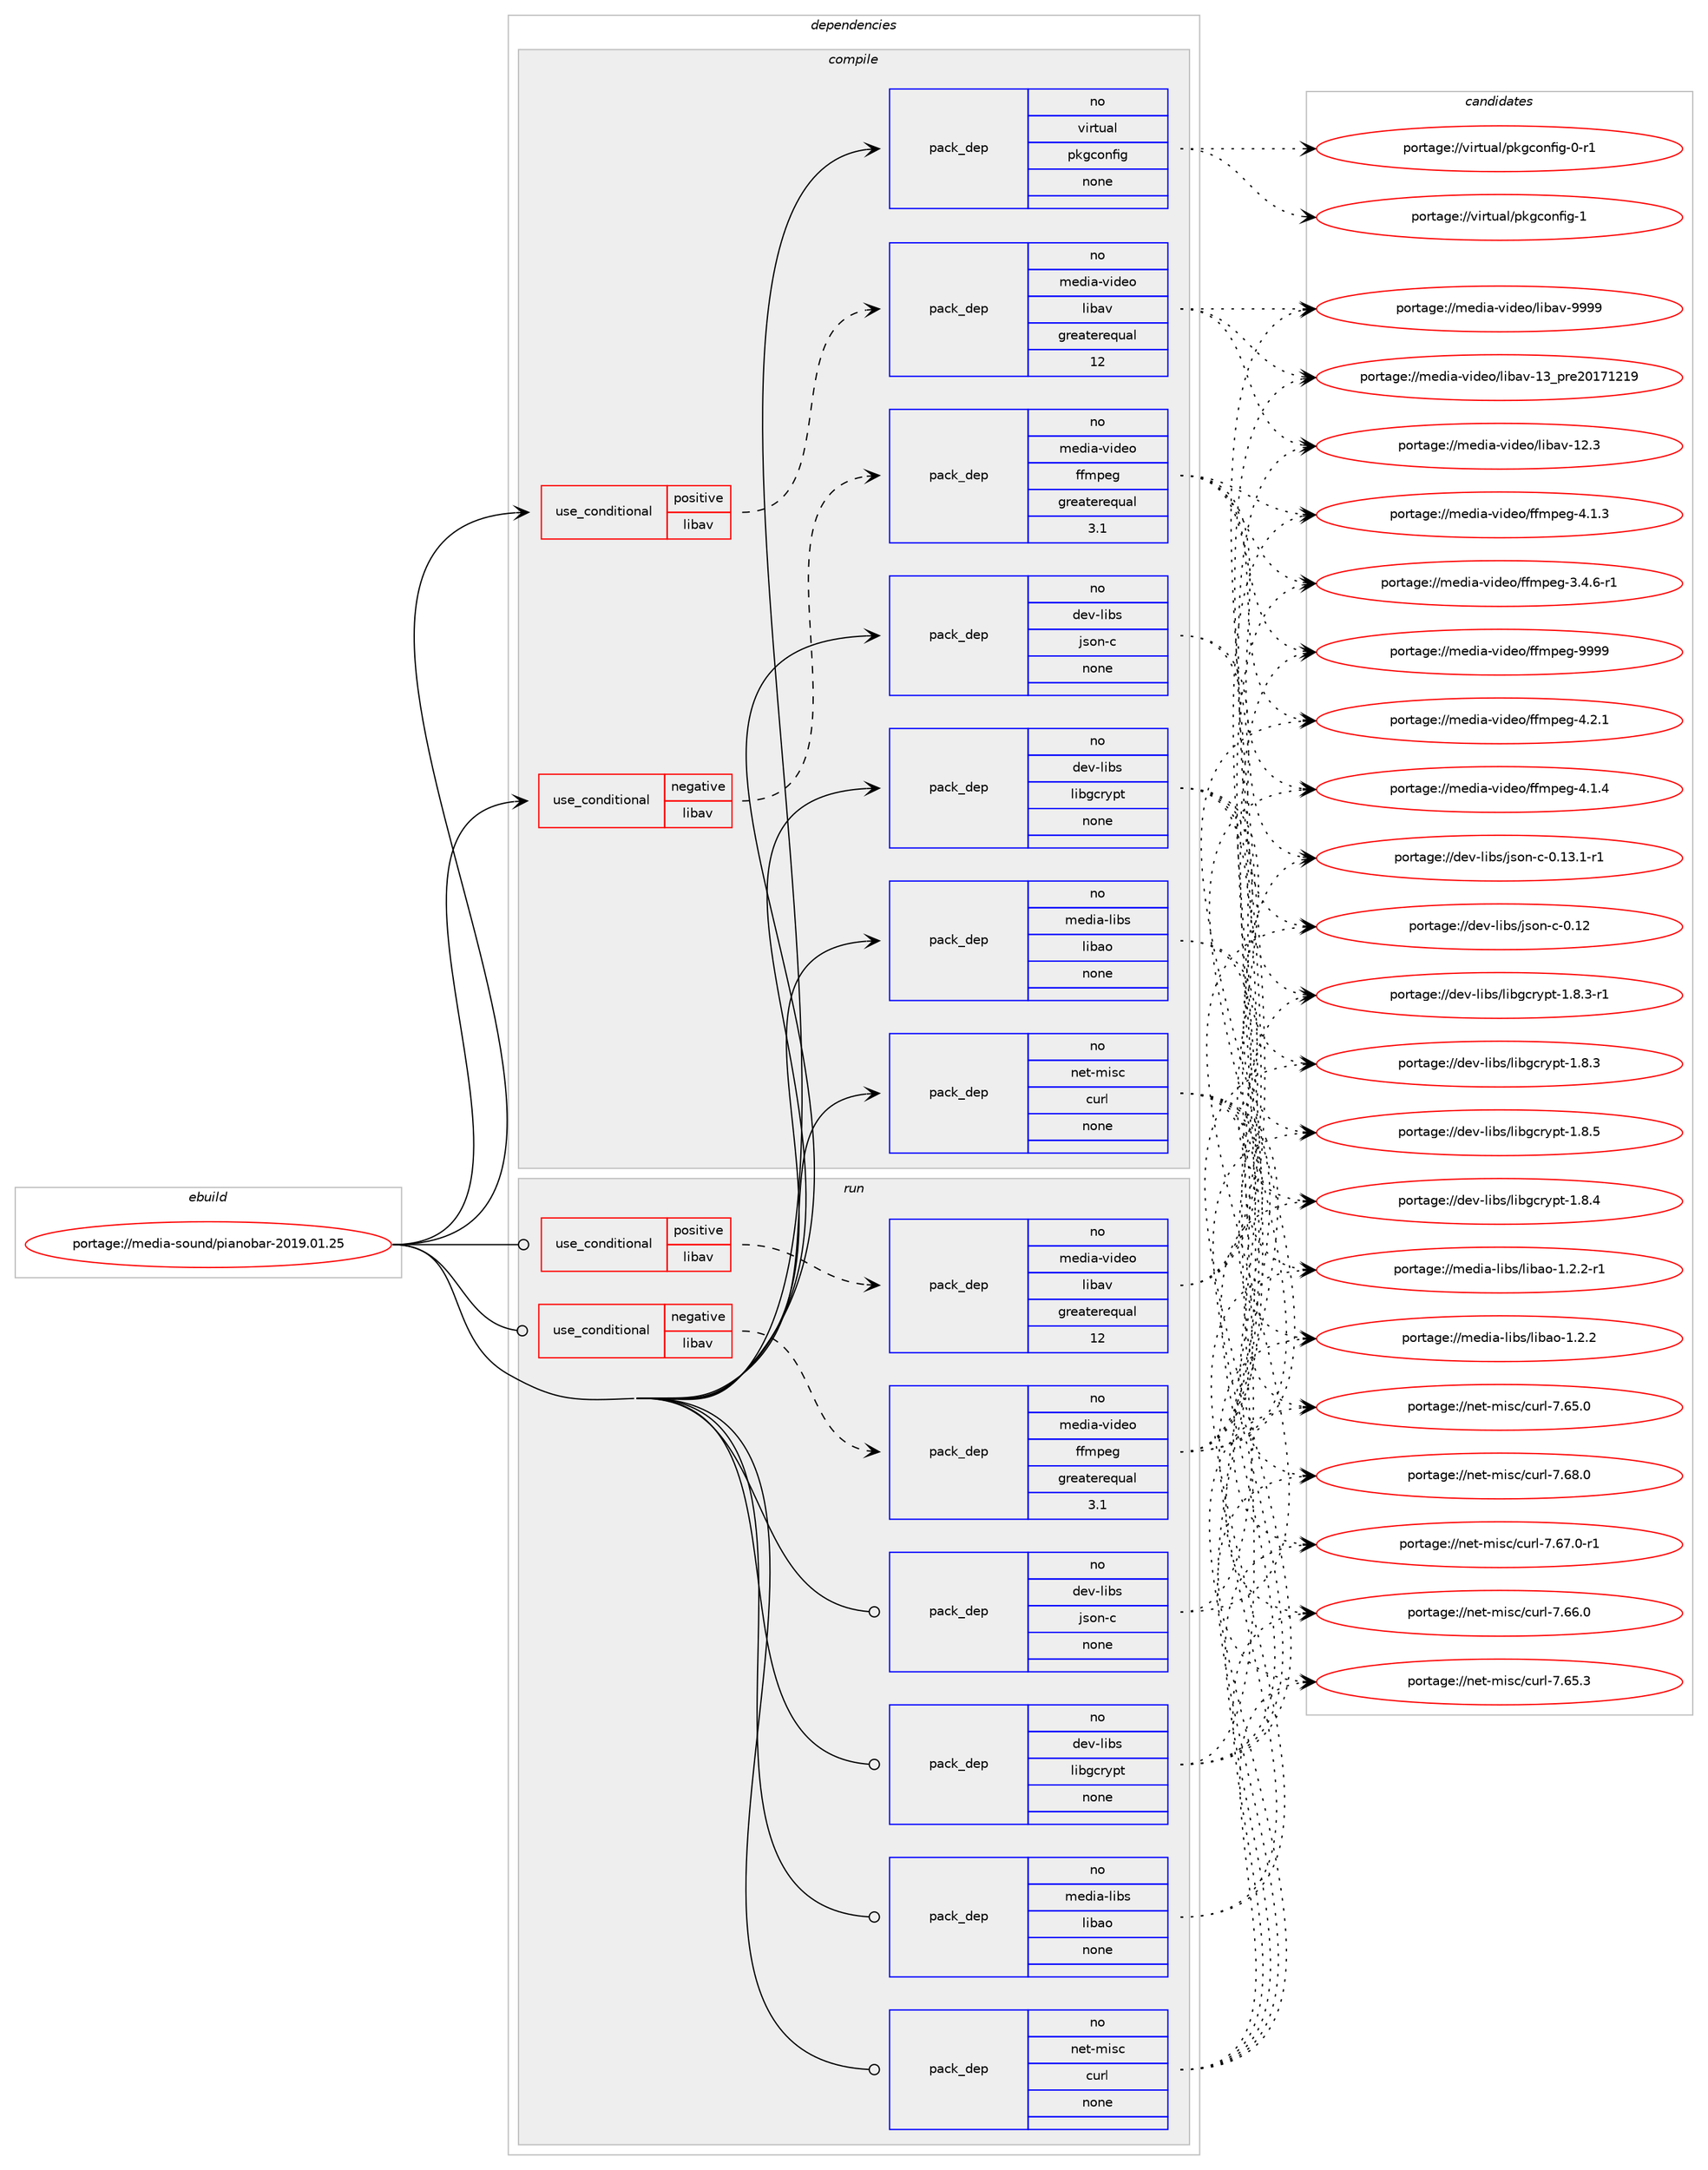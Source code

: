 digraph prolog {

# *************
# Graph options
# *************

newrank=true;
concentrate=true;
compound=true;
graph [rankdir=LR,fontname=Helvetica,fontsize=10,ranksep=1.5];#, ranksep=2.5, nodesep=0.2];
edge  [arrowhead=vee];
node  [fontname=Helvetica,fontsize=10];

# **********
# The ebuild
# **********

subgraph cluster_leftcol {
color=gray;
label=<<i>ebuild</i>>;
id [label="portage://media-sound/pianobar-2019.01.25", color=red, width=4, href="../media-sound/pianobar-2019.01.25.svg"];
}

# ****************
# The dependencies
# ****************

subgraph cluster_midcol {
color=gray;
label=<<i>dependencies</i>>;
subgraph cluster_compile {
fillcolor="#eeeeee";
style=filled;
label=<<i>compile</i>>;
subgraph cond42557 {
dependency188388 [label=<<TABLE BORDER="0" CELLBORDER="1" CELLSPACING="0" CELLPADDING="4"><TR><TD ROWSPAN="3" CELLPADDING="10">use_conditional</TD></TR><TR><TD>negative</TD></TR><TR><TD>libav</TD></TR></TABLE>>, shape=none, color=red];
subgraph pack142920 {
dependency188389 [label=<<TABLE BORDER="0" CELLBORDER="1" CELLSPACING="0" CELLPADDING="4" WIDTH="220"><TR><TD ROWSPAN="6" CELLPADDING="30">pack_dep</TD></TR><TR><TD WIDTH="110">no</TD></TR><TR><TD>media-video</TD></TR><TR><TD>ffmpeg</TD></TR><TR><TD>greaterequal</TD></TR><TR><TD>3.1</TD></TR></TABLE>>, shape=none, color=blue];
}
dependency188388:e -> dependency188389:w [weight=20,style="dashed",arrowhead="vee"];
}
id:e -> dependency188388:w [weight=20,style="solid",arrowhead="vee"];
subgraph cond42558 {
dependency188390 [label=<<TABLE BORDER="0" CELLBORDER="1" CELLSPACING="0" CELLPADDING="4"><TR><TD ROWSPAN="3" CELLPADDING="10">use_conditional</TD></TR><TR><TD>positive</TD></TR><TR><TD>libav</TD></TR></TABLE>>, shape=none, color=red];
subgraph pack142921 {
dependency188391 [label=<<TABLE BORDER="0" CELLBORDER="1" CELLSPACING="0" CELLPADDING="4" WIDTH="220"><TR><TD ROWSPAN="6" CELLPADDING="30">pack_dep</TD></TR><TR><TD WIDTH="110">no</TD></TR><TR><TD>media-video</TD></TR><TR><TD>libav</TD></TR><TR><TD>greaterequal</TD></TR><TR><TD>12</TD></TR></TABLE>>, shape=none, color=blue];
}
dependency188390:e -> dependency188391:w [weight=20,style="dashed",arrowhead="vee"];
}
id:e -> dependency188390:w [weight=20,style="solid",arrowhead="vee"];
subgraph pack142922 {
dependency188392 [label=<<TABLE BORDER="0" CELLBORDER="1" CELLSPACING="0" CELLPADDING="4" WIDTH="220"><TR><TD ROWSPAN="6" CELLPADDING="30">pack_dep</TD></TR><TR><TD WIDTH="110">no</TD></TR><TR><TD>dev-libs</TD></TR><TR><TD>json-c</TD></TR><TR><TD>none</TD></TR><TR><TD></TD></TR></TABLE>>, shape=none, color=blue];
}
id:e -> dependency188392:w [weight=20,style="solid",arrowhead="vee"];
subgraph pack142923 {
dependency188393 [label=<<TABLE BORDER="0" CELLBORDER="1" CELLSPACING="0" CELLPADDING="4" WIDTH="220"><TR><TD ROWSPAN="6" CELLPADDING="30">pack_dep</TD></TR><TR><TD WIDTH="110">no</TD></TR><TR><TD>dev-libs</TD></TR><TR><TD>libgcrypt</TD></TR><TR><TD>none</TD></TR><TR><TD></TD></TR></TABLE>>, shape=none, color=blue];
}
id:e -> dependency188393:w [weight=20,style="solid",arrowhead="vee"];
subgraph pack142924 {
dependency188394 [label=<<TABLE BORDER="0" CELLBORDER="1" CELLSPACING="0" CELLPADDING="4" WIDTH="220"><TR><TD ROWSPAN="6" CELLPADDING="30">pack_dep</TD></TR><TR><TD WIDTH="110">no</TD></TR><TR><TD>media-libs</TD></TR><TR><TD>libao</TD></TR><TR><TD>none</TD></TR><TR><TD></TD></TR></TABLE>>, shape=none, color=blue];
}
id:e -> dependency188394:w [weight=20,style="solid",arrowhead="vee"];
subgraph pack142925 {
dependency188395 [label=<<TABLE BORDER="0" CELLBORDER="1" CELLSPACING="0" CELLPADDING="4" WIDTH="220"><TR><TD ROWSPAN="6" CELLPADDING="30">pack_dep</TD></TR><TR><TD WIDTH="110">no</TD></TR><TR><TD>net-misc</TD></TR><TR><TD>curl</TD></TR><TR><TD>none</TD></TR><TR><TD></TD></TR></TABLE>>, shape=none, color=blue];
}
id:e -> dependency188395:w [weight=20,style="solid",arrowhead="vee"];
subgraph pack142926 {
dependency188396 [label=<<TABLE BORDER="0" CELLBORDER="1" CELLSPACING="0" CELLPADDING="4" WIDTH="220"><TR><TD ROWSPAN="6" CELLPADDING="30">pack_dep</TD></TR><TR><TD WIDTH="110">no</TD></TR><TR><TD>virtual</TD></TR><TR><TD>pkgconfig</TD></TR><TR><TD>none</TD></TR><TR><TD></TD></TR></TABLE>>, shape=none, color=blue];
}
id:e -> dependency188396:w [weight=20,style="solid",arrowhead="vee"];
}
subgraph cluster_compileandrun {
fillcolor="#eeeeee";
style=filled;
label=<<i>compile and run</i>>;
}
subgraph cluster_run {
fillcolor="#eeeeee";
style=filled;
label=<<i>run</i>>;
subgraph cond42559 {
dependency188397 [label=<<TABLE BORDER="0" CELLBORDER="1" CELLSPACING="0" CELLPADDING="4"><TR><TD ROWSPAN="3" CELLPADDING="10">use_conditional</TD></TR><TR><TD>negative</TD></TR><TR><TD>libav</TD></TR></TABLE>>, shape=none, color=red];
subgraph pack142927 {
dependency188398 [label=<<TABLE BORDER="0" CELLBORDER="1" CELLSPACING="0" CELLPADDING="4" WIDTH="220"><TR><TD ROWSPAN="6" CELLPADDING="30">pack_dep</TD></TR><TR><TD WIDTH="110">no</TD></TR><TR><TD>media-video</TD></TR><TR><TD>ffmpeg</TD></TR><TR><TD>greaterequal</TD></TR><TR><TD>3.1</TD></TR></TABLE>>, shape=none, color=blue];
}
dependency188397:e -> dependency188398:w [weight=20,style="dashed",arrowhead="vee"];
}
id:e -> dependency188397:w [weight=20,style="solid",arrowhead="odot"];
subgraph cond42560 {
dependency188399 [label=<<TABLE BORDER="0" CELLBORDER="1" CELLSPACING="0" CELLPADDING="4"><TR><TD ROWSPAN="3" CELLPADDING="10">use_conditional</TD></TR><TR><TD>positive</TD></TR><TR><TD>libav</TD></TR></TABLE>>, shape=none, color=red];
subgraph pack142928 {
dependency188400 [label=<<TABLE BORDER="0" CELLBORDER="1" CELLSPACING="0" CELLPADDING="4" WIDTH="220"><TR><TD ROWSPAN="6" CELLPADDING="30">pack_dep</TD></TR><TR><TD WIDTH="110">no</TD></TR><TR><TD>media-video</TD></TR><TR><TD>libav</TD></TR><TR><TD>greaterequal</TD></TR><TR><TD>12</TD></TR></TABLE>>, shape=none, color=blue];
}
dependency188399:e -> dependency188400:w [weight=20,style="dashed",arrowhead="vee"];
}
id:e -> dependency188399:w [weight=20,style="solid",arrowhead="odot"];
subgraph pack142929 {
dependency188401 [label=<<TABLE BORDER="0" CELLBORDER="1" CELLSPACING="0" CELLPADDING="4" WIDTH="220"><TR><TD ROWSPAN="6" CELLPADDING="30">pack_dep</TD></TR><TR><TD WIDTH="110">no</TD></TR><TR><TD>dev-libs</TD></TR><TR><TD>json-c</TD></TR><TR><TD>none</TD></TR><TR><TD></TD></TR></TABLE>>, shape=none, color=blue];
}
id:e -> dependency188401:w [weight=20,style="solid",arrowhead="odot"];
subgraph pack142930 {
dependency188402 [label=<<TABLE BORDER="0" CELLBORDER="1" CELLSPACING="0" CELLPADDING="4" WIDTH="220"><TR><TD ROWSPAN="6" CELLPADDING="30">pack_dep</TD></TR><TR><TD WIDTH="110">no</TD></TR><TR><TD>dev-libs</TD></TR><TR><TD>libgcrypt</TD></TR><TR><TD>none</TD></TR><TR><TD></TD></TR></TABLE>>, shape=none, color=blue];
}
id:e -> dependency188402:w [weight=20,style="solid",arrowhead="odot"];
subgraph pack142931 {
dependency188403 [label=<<TABLE BORDER="0" CELLBORDER="1" CELLSPACING="0" CELLPADDING="4" WIDTH="220"><TR><TD ROWSPAN="6" CELLPADDING="30">pack_dep</TD></TR><TR><TD WIDTH="110">no</TD></TR><TR><TD>media-libs</TD></TR><TR><TD>libao</TD></TR><TR><TD>none</TD></TR><TR><TD></TD></TR></TABLE>>, shape=none, color=blue];
}
id:e -> dependency188403:w [weight=20,style="solid",arrowhead="odot"];
subgraph pack142932 {
dependency188404 [label=<<TABLE BORDER="0" CELLBORDER="1" CELLSPACING="0" CELLPADDING="4" WIDTH="220"><TR><TD ROWSPAN="6" CELLPADDING="30">pack_dep</TD></TR><TR><TD WIDTH="110">no</TD></TR><TR><TD>net-misc</TD></TR><TR><TD>curl</TD></TR><TR><TD>none</TD></TR><TR><TD></TD></TR></TABLE>>, shape=none, color=blue];
}
id:e -> dependency188404:w [weight=20,style="solid",arrowhead="odot"];
}
}

# **************
# The candidates
# **************

subgraph cluster_choices {
rank=same;
color=gray;
label=<<i>candidates</i>>;

subgraph choice142920 {
color=black;
nodesep=1;
choice1091011001059745118105100101111471021021091121011034557575757 [label="portage://media-video/ffmpeg-9999", color=red, width=4,href="../media-video/ffmpeg-9999.svg"];
choice109101100105974511810510010111147102102109112101103455246504649 [label="portage://media-video/ffmpeg-4.2.1", color=red, width=4,href="../media-video/ffmpeg-4.2.1.svg"];
choice109101100105974511810510010111147102102109112101103455246494652 [label="portage://media-video/ffmpeg-4.1.4", color=red, width=4,href="../media-video/ffmpeg-4.1.4.svg"];
choice109101100105974511810510010111147102102109112101103455246494651 [label="portage://media-video/ffmpeg-4.1.3", color=red, width=4,href="../media-video/ffmpeg-4.1.3.svg"];
choice1091011001059745118105100101111471021021091121011034551465246544511449 [label="portage://media-video/ffmpeg-3.4.6-r1", color=red, width=4,href="../media-video/ffmpeg-3.4.6-r1.svg"];
dependency188389:e -> choice1091011001059745118105100101111471021021091121011034557575757:w [style=dotted,weight="100"];
dependency188389:e -> choice109101100105974511810510010111147102102109112101103455246504649:w [style=dotted,weight="100"];
dependency188389:e -> choice109101100105974511810510010111147102102109112101103455246494652:w [style=dotted,weight="100"];
dependency188389:e -> choice109101100105974511810510010111147102102109112101103455246494651:w [style=dotted,weight="100"];
dependency188389:e -> choice1091011001059745118105100101111471021021091121011034551465246544511449:w [style=dotted,weight="100"];
}
subgraph choice142921 {
color=black;
nodesep=1;
choice10910110010597451181051001011114710810598971184557575757 [label="portage://media-video/libav-9999", color=red, width=4,href="../media-video/libav-9999.svg"];
choice1091011001059745118105100101111471081059897118454951951121141015048495549504957 [label="portage://media-video/libav-13_pre20171219", color=red, width=4,href="../media-video/libav-13_pre20171219.svg"];
choice10910110010597451181051001011114710810598971184549504651 [label="portage://media-video/libav-12.3", color=red, width=4,href="../media-video/libav-12.3.svg"];
dependency188391:e -> choice10910110010597451181051001011114710810598971184557575757:w [style=dotted,weight="100"];
dependency188391:e -> choice1091011001059745118105100101111471081059897118454951951121141015048495549504957:w [style=dotted,weight="100"];
dependency188391:e -> choice10910110010597451181051001011114710810598971184549504651:w [style=dotted,weight="100"];
}
subgraph choice142922 {
color=black;
nodesep=1;
choice1001011184510810598115471061151111104599454846495146494511449 [label="portage://dev-libs/json-c-0.13.1-r1", color=red, width=4,href="../dev-libs/json-c-0.13.1-r1.svg"];
choice10010111845108105981154710611511111045994548464950 [label="portage://dev-libs/json-c-0.12", color=red, width=4,href="../dev-libs/json-c-0.12.svg"];
dependency188392:e -> choice1001011184510810598115471061151111104599454846495146494511449:w [style=dotted,weight="100"];
dependency188392:e -> choice10010111845108105981154710611511111045994548464950:w [style=dotted,weight="100"];
}
subgraph choice142923 {
color=black;
nodesep=1;
choice1001011184510810598115471081059810399114121112116454946564653 [label="portage://dev-libs/libgcrypt-1.8.5", color=red, width=4,href="../dev-libs/libgcrypt-1.8.5.svg"];
choice1001011184510810598115471081059810399114121112116454946564652 [label="portage://dev-libs/libgcrypt-1.8.4", color=red, width=4,href="../dev-libs/libgcrypt-1.8.4.svg"];
choice10010111845108105981154710810598103991141211121164549465646514511449 [label="portage://dev-libs/libgcrypt-1.8.3-r1", color=red, width=4,href="../dev-libs/libgcrypt-1.8.3-r1.svg"];
choice1001011184510810598115471081059810399114121112116454946564651 [label="portage://dev-libs/libgcrypt-1.8.3", color=red, width=4,href="../dev-libs/libgcrypt-1.8.3.svg"];
dependency188393:e -> choice1001011184510810598115471081059810399114121112116454946564653:w [style=dotted,weight="100"];
dependency188393:e -> choice1001011184510810598115471081059810399114121112116454946564652:w [style=dotted,weight="100"];
dependency188393:e -> choice10010111845108105981154710810598103991141211121164549465646514511449:w [style=dotted,weight="100"];
dependency188393:e -> choice1001011184510810598115471081059810399114121112116454946564651:w [style=dotted,weight="100"];
}
subgraph choice142924 {
color=black;
nodesep=1;
choice1091011001059745108105981154710810598971114549465046504511449 [label="portage://media-libs/libao-1.2.2-r1", color=red, width=4,href="../media-libs/libao-1.2.2-r1.svg"];
choice109101100105974510810598115471081059897111454946504650 [label="portage://media-libs/libao-1.2.2", color=red, width=4,href="../media-libs/libao-1.2.2.svg"];
dependency188394:e -> choice1091011001059745108105981154710810598971114549465046504511449:w [style=dotted,weight="100"];
dependency188394:e -> choice109101100105974510810598115471081059897111454946504650:w [style=dotted,weight="100"];
}
subgraph choice142925 {
color=black;
nodesep=1;
choice1101011164510910511599479911711410845554654564648 [label="portage://net-misc/curl-7.68.0", color=red, width=4,href="../net-misc/curl-7.68.0.svg"];
choice11010111645109105115994799117114108455546545546484511449 [label="portage://net-misc/curl-7.67.0-r1", color=red, width=4,href="../net-misc/curl-7.67.0-r1.svg"];
choice1101011164510910511599479911711410845554654544648 [label="portage://net-misc/curl-7.66.0", color=red, width=4,href="../net-misc/curl-7.66.0.svg"];
choice1101011164510910511599479911711410845554654534651 [label="portage://net-misc/curl-7.65.3", color=red, width=4,href="../net-misc/curl-7.65.3.svg"];
choice1101011164510910511599479911711410845554654534648 [label="portage://net-misc/curl-7.65.0", color=red, width=4,href="../net-misc/curl-7.65.0.svg"];
dependency188395:e -> choice1101011164510910511599479911711410845554654564648:w [style=dotted,weight="100"];
dependency188395:e -> choice11010111645109105115994799117114108455546545546484511449:w [style=dotted,weight="100"];
dependency188395:e -> choice1101011164510910511599479911711410845554654544648:w [style=dotted,weight="100"];
dependency188395:e -> choice1101011164510910511599479911711410845554654534651:w [style=dotted,weight="100"];
dependency188395:e -> choice1101011164510910511599479911711410845554654534648:w [style=dotted,weight="100"];
}
subgraph choice142926 {
color=black;
nodesep=1;
choice1181051141161179710847112107103991111101021051034549 [label="portage://virtual/pkgconfig-1", color=red, width=4,href="../virtual/pkgconfig-1.svg"];
choice11810511411611797108471121071039911111010210510345484511449 [label="portage://virtual/pkgconfig-0-r1", color=red, width=4,href="../virtual/pkgconfig-0-r1.svg"];
dependency188396:e -> choice1181051141161179710847112107103991111101021051034549:w [style=dotted,weight="100"];
dependency188396:e -> choice11810511411611797108471121071039911111010210510345484511449:w [style=dotted,weight="100"];
}
subgraph choice142927 {
color=black;
nodesep=1;
choice1091011001059745118105100101111471021021091121011034557575757 [label="portage://media-video/ffmpeg-9999", color=red, width=4,href="../media-video/ffmpeg-9999.svg"];
choice109101100105974511810510010111147102102109112101103455246504649 [label="portage://media-video/ffmpeg-4.2.1", color=red, width=4,href="../media-video/ffmpeg-4.2.1.svg"];
choice109101100105974511810510010111147102102109112101103455246494652 [label="portage://media-video/ffmpeg-4.1.4", color=red, width=4,href="../media-video/ffmpeg-4.1.4.svg"];
choice109101100105974511810510010111147102102109112101103455246494651 [label="portage://media-video/ffmpeg-4.1.3", color=red, width=4,href="../media-video/ffmpeg-4.1.3.svg"];
choice1091011001059745118105100101111471021021091121011034551465246544511449 [label="portage://media-video/ffmpeg-3.4.6-r1", color=red, width=4,href="../media-video/ffmpeg-3.4.6-r1.svg"];
dependency188398:e -> choice1091011001059745118105100101111471021021091121011034557575757:w [style=dotted,weight="100"];
dependency188398:e -> choice109101100105974511810510010111147102102109112101103455246504649:w [style=dotted,weight="100"];
dependency188398:e -> choice109101100105974511810510010111147102102109112101103455246494652:w [style=dotted,weight="100"];
dependency188398:e -> choice109101100105974511810510010111147102102109112101103455246494651:w [style=dotted,weight="100"];
dependency188398:e -> choice1091011001059745118105100101111471021021091121011034551465246544511449:w [style=dotted,weight="100"];
}
subgraph choice142928 {
color=black;
nodesep=1;
choice10910110010597451181051001011114710810598971184557575757 [label="portage://media-video/libav-9999", color=red, width=4,href="../media-video/libav-9999.svg"];
choice1091011001059745118105100101111471081059897118454951951121141015048495549504957 [label="portage://media-video/libav-13_pre20171219", color=red, width=4,href="../media-video/libav-13_pre20171219.svg"];
choice10910110010597451181051001011114710810598971184549504651 [label="portage://media-video/libav-12.3", color=red, width=4,href="../media-video/libav-12.3.svg"];
dependency188400:e -> choice10910110010597451181051001011114710810598971184557575757:w [style=dotted,weight="100"];
dependency188400:e -> choice1091011001059745118105100101111471081059897118454951951121141015048495549504957:w [style=dotted,weight="100"];
dependency188400:e -> choice10910110010597451181051001011114710810598971184549504651:w [style=dotted,weight="100"];
}
subgraph choice142929 {
color=black;
nodesep=1;
choice1001011184510810598115471061151111104599454846495146494511449 [label="portage://dev-libs/json-c-0.13.1-r1", color=red, width=4,href="../dev-libs/json-c-0.13.1-r1.svg"];
choice10010111845108105981154710611511111045994548464950 [label="portage://dev-libs/json-c-0.12", color=red, width=4,href="../dev-libs/json-c-0.12.svg"];
dependency188401:e -> choice1001011184510810598115471061151111104599454846495146494511449:w [style=dotted,weight="100"];
dependency188401:e -> choice10010111845108105981154710611511111045994548464950:w [style=dotted,weight="100"];
}
subgraph choice142930 {
color=black;
nodesep=1;
choice1001011184510810598115471081059810399114121112116454946564653 [label="portage://dev-libs/libgcrypt-1.8.5", color=red, width=4,href="../dev-libs/libgcrypt-1.8.5.svg"];
choice1001011184510810598115471081059810399114121112116454946564652 [label="portage://dev-libs/libgcrypt-1.8.4", color=red, width=4,href="../dev-libs/libgcrypt-1.8.4.svg"];
choice10010111845108105981154710810598103991141211121164549465646514511449 [label="portage://dev-libs/libgcrypt-1.8.3-r1", color=red, width=4,href="../dev-libs/libgcrypt-1.8.3-r1.svg"];
choice1001011184510810598115471081059810399114121112116454946564651 [label="portage://dev-libs/libgcrypt-1.8.3", color=red, width=4,href="../dev-libs/libgcrypt-1.8.3.svg"];
dependency188402:e -> choice1001011184510810598115471081059810399114121112116454946564653:w [style=dotted,weight="100"];
dependency188402:e -> choice1001011184510810598115471081059810399114121112116454946564652:w [style=dotted,weight="100"];
dependency188402:e -> choice10010111845108105981154710810598103991141211121164549465646514511449:w [style=dotted,weight="100"];
dependency188402:e -> choice1001011184510810598115471081059810399114121112116454946564651:w [style=dotted,weight="100"];
}
subgraph choice142931 {
color=black;
nodesep=1;
choice1091011001059745108105981154710810598971114549465046504511449 [label="portage://media-libs/libao-1.2.2-r1", color=red, width=4,href="../media-libs/libao-1.2.2-r1.svg"];
choice109101100105974510810598115471081059897111454946504650 [label="portage://media-libs/libao-1.2.2", color=red, width=4,href="../media-libs/libao-1.2.2.svg"];
dependency188403:e -> choice1091011001059745108105981154710810598971114549465046504511449:w [style=dotted,weight="100"];
dependency188403:e -> choice109101100105974510810598115471081059897111454946504650:w [style=dotted,weight="100"];
}
subgraph choice142932 {
color=black;
nodesep=1;
choice1101011164510910511599479911711410845554654564648 [label="portage://net-misc/curl-7.68.0", color=red, width=4,href="../net-misc/curl-7.68.0.svg"];
choice11010111645109105115994799117114108455546545546484511449 [label="portage://net-misc/curl-7.67.0-r1", color=red, width=4,href="../net-misc/curl-7.67.0-r1.svg"];
choice1101011164510910511599479911711410845554654544648 [label="portage://net-misc/curl-7.66.0", color=red, width=4,href="../net-misc/curl-7.66.0.svg"];
choice1101011164510910511599479911711410845554654534651 [label="portage://net-misc/curl-7.65.3", color=red, width=4,href="../net-misc/curl-7.65.3.svg"];
choice1101011164510910511599479911711410845554654534648 [label="portage://net-misc/curl-7.65.0", color=red, width=4,href="../net-misc/curl-7.65.0.svg"];
dependency188404:e -> choice1101011164510910511599479911711410845554654564648:w [style=dotted,weight="100"];
dependency188404:e -> choice11010111645109105115994799117114108455546545546484511449:w [style=dotted,weight="100"];
dependency188404:e -> choice1101011164510910511599479911711410845554654544648:w [style=dotted,weight="100"];
dependency188404:e -> choice1101011164510910511599479911711410845554654534651:w [style=dotted,weight="100"];
dependency188404:e -> choice1101011164510910511599479911711410845554654534648:w [style=dotted,weight="100"];
}
}

}
